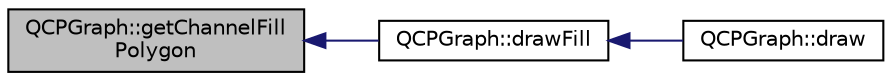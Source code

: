 digraph "QCPGraph::getChannelFillPolygon"
{
  edge [fontname="Helvetica",fontsize="10",labelfontname="Helvetica",labelfontsize="10"];
  node [fontname="Helvetica",fontsize="10",shape=record];
  rankdir="LR";
  Node326 [label="QCPGraph::getChannelFill\lPolygon",height=0.2,width=0.4,color="black", fillcolor="grey75", style="filled", fontcolor="black"];
  Node326 -> Node327 [dir="back",color="midnightblue",fontsize="10",style="solid",fontname="Helvetica"];
  Node327 [label="QCPGraph::drawFill",height=0.2,width=0.4,color="black", fillcolor="white", style="filled",URL="$class_q_c_p_graph.html#a9e6ce6db9aa7b29fc397c724fcf7b126"];
  Node327 -> Node328 [dir="back",color="midnightblue",fontsize="10",style="solid",fontname="Helvetica"];
  Node328 [label="QCPGraph::draw",height=0.2,width=0.4,color="black", fillcolor="white", style="filled",URL="$class_q_c_p_graph.html#a659218cc62c2a7786213d9dd429c1c8d"];
}
